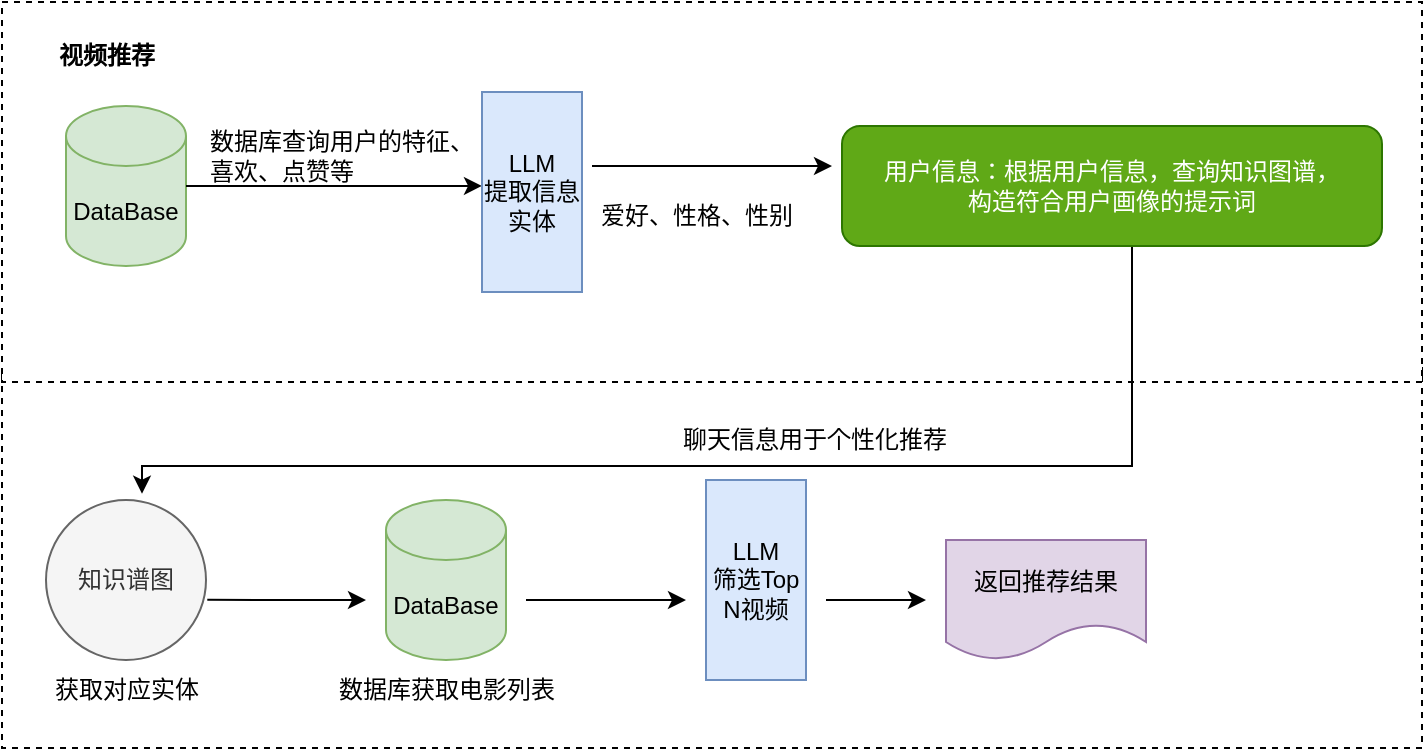 <mxfile version="25.0.3">
  <diagram name="第 1 页" id="mWp_3e-Q2JUIQDOUSWmZ">
    <mxGraphModel dx="1213" dy="734" grid="1" gridSize="10" guides="1" tooltips="1" connect="1" arrows="1" fold="1" page="1" pageScale="1" pageWidth="827" pageHeight="1169" math="0" shadow="0">
      <root>
        <mxCell id="0" />
        <mxCell id="1" parent="0" />
        <mxCell id="4GJfoyeIHamDvMtHocM3-2" value="" style="rounded=0;whiteSpace=wrap;html=1;dashed=1;" vertex="1" parent="1">
          <mxGeometry x="100" y="461" width="710" height="190" as="geometry" />
        </mxCell>
        <mxCell id="4GJfoyeIHamDvMtHocM3-3" value="" style="rounded=0;whiteSpace=wrap;html=1;dashed=1;" vertex="1" parent="1">
          <mxGeometry x="100" y="278" width="710" height="190" as="geometry" />
        </mxCell>
        <mxCell id="4GJfoyeIHamDvMtHocM3-16" style="edgeStyle=orthogonalEdgeStyle;rounded=0;orthogonalLoop=1;jettySize=auto;html=1;entryX=0.159;entryY=0.624;entryDx=0;entryDy=0;entryPerimeter=0;exitX=0.5;exitY=1;exitDx=0;exitDy=0;" edge="1" parent="1" source="4GJfoyeIHamDvMtHocM3-18">
          <mxGeometry relative="1" as="geometry">
            <mxPoint x="170.0" y="523.872" as="targetPoint" />
            <mxPoint x="662" y="228" as="sourcePoint" />
            <Array as="points">
              <mxPoint x="665" y="510" />
              <mxPoint x="170" y="510" />
            </Array>
          </mxGeometry>
        </mxCell>
        <mxCell id="4GJfoyeIHamDvMtHocM3-17" value="&lt;font style=&quot;font-size: 12px;&quot;&gt;聊天信息用于个性化推荐&lt;/font&gt;" style="edgeLabel;html=1;align=center;verticalAlign=middle;resizable=0;points=[];" vertex="1" connectable="0" parent="4GJfoyeIHamDvMtHocM3-16">
          <mxGeometry x="0.296" y="7" relative="1" as="geometry">
            <mxPoint x="128" y="-20" as="offset" />
          </mxGeometry>
        </mxCell>
        <mxCell id="4GJfoyeIHamDvMtHocM3-18" value="&lt;div&gt;&lt;div&gt;用户信息：根据用户信息，查询知识图谱，&lt;/div&gt;&lt;/div&gt;&lt;div&gt;构造符合用户画像的提示词&lt;/div&gt;" style="rounded=1;whiteSpace=wrap;html=1;fillColor=#60a917;fontColor=#ffffff;strokeColor=#2D7600;" vertex="1" parent="1">
          <mxGeometry x="520" y="340" width="270" height="60" as="geometry" />
        </mxCell>
        <mxCell id="4GJfoyeIHamDvMtHocM3-22" value="知识谱图" style="ellipse;whiteSpace=wrap;html=1;aspect=fixed;fillColor=#f5f5f5;fontColor=#333333;strokeColor=#666666;" vertex="1" parent="1">
          <mxGeometry x="122" y="527" width="80" height="80" as="geometry" />
        </mxCell>
        <mxCell id="4GJfoyeIHamDvMtHocM3-23" value="获取对应实体" style="text;html=1;align=center;verticalAlign=middle;resizable=0;points=[];autosize=1;strokeColor=none;fillColor=none;" vertex="1" parent="1">
          <mxGeometry x="112" y="607" width="100" height="30" as="geometry" />
        </mxCell>
        <mxCell id="4GJfoyeIHamDvMtHocM3-24" value="" style="endArrow=classic;html=1;rounded=0;exitX=1.008;exitY=0.624;exitDx=0;exitDy=0;exitPerimeter=0;" edge="1" parent="1" source="4GJfoyeIHamDvMtHocM3-22">
          <mxGeometry width="50" height="50" relative="1" as="geometry">
            <mxPoint x="362" y="617" as="sourcePoint" />
            <mxPoint x="282" y="577" as="targetPoint" />
          </mxGeometry>
        </mxCell>
        <mxCell id="4GJfoyeIHamDvMtHocM3-25" value="DataBase" style="shape=cylinder3;whiteSpace=wrap;html=1;boundedLbl=1;backgroundOutline=1;size=15;fillColor=#d5e8d4;strokeColor=#82b366;" vertex="1" parent="1">
          <mxGeometry x="292" y="527" width="60" height="80" as="geometry" />
        </mxCell>
        <mxCell id="4GJfoyeIHamDvMtHocM3-26" value="数据库获取电影列表" style="text;html=1;align=center;verticalAlign=middle;resizable=0;points=[];autosize=1;strokeColor=none;fillColor=none;" vertex="1" parent="1">
          <mxGeometry x="257" y="607" width="130" height="30" as="geometry" />
        </mxCell>
        <mxCell id="4GJfoyeIHamDvMtHocM3-27" value="" style="endArrow=classic;html=1;rounded=0;" edge="1" parent="1">
          <mxGeometry width="50" height="50" relative="1" as="geometry">
            <mxPoint x="362" y="577" as="sourcePoint" />
            <mxPoint x="442" y="577" as="targetPoint" />
          </mxGeometry>
        </mxCell>
        <mxCell id="4GJfoyeIHamDvMtHocM3-28" value="LLM&lt;div&gt;筛选Top N视频&lt;/div&gt;" style="rounded=0;whiteSpace=wrap;html=1;fillColor=#dae8fc;strokeColor=#6c8ebf;" vertex="1" parent="1">
          <mxGeometry x="452" y="517" width="50" height="100" as="geometry" />
        </mxCell>
        <mxCell id="4GJfoyeIHamDvMtHocM3-29" value="" style="endArrow=classic;html=1;rounded=0;" edge="1" parent="1">
          <mxGeometry width="50" height="50" relative="1" as="geometry">
            <mxPoint x="512" y="577" as="sourcePoint" />
            <mxPoint x="562" y="577" as="targetPoint" />
          </mxGeometry>
        </mxCell>
        <mxCell id="4GJfoyeIHamDvMtHocM3-30" value="返回推荐结果" style="shape=document;whiteSpace=wrap;html=1;boundedLbl=1;fillColor=#e1d5e7;strokeColor=#9673a6;" vertex="1" parent="1">
          <mxGeometry x="572" y="547" width="100" height="60" as="geometry" />
        </mxCell>
        <mxCell id="4GJfoyeIHamDvMtHocM3-35" value="DataBase" style="shape=cylinder3;whiteSpace=wrap;html=1;boundedLbl=1;backgroundOutline=1;size=15;fillColor=#d5e8d4;strokeColor=#82b366;" vertex="1" parent="1">
          <mxGeometry x="132" y="330" width="60" height="80" as="geometry" />
        </mxCell>
        <mxCell id="4GJfoyeIHamDvMtHocM3-37" value="&lt;b&gt;视频推荐&lt;/b&gt;" style="text;html=1;align=center;verticalAlign=middle;whiteSpace=wrap;rounded=0;" vertex="1" parent="1">
          <mxGeometry x="113" y="290" width="79" height="30" as="geometry" />
        </mxCell>
        <mxCell id="4GJfoyeIHamDvMtHocM3-39" value="" style="endArrow=classic;html=1;rounded=0;entryX=0.338;entryY=0.484;entryDx=0;entryDy=0;entryPerimeter=0;" edge="1" parent="1" source="4GJfoyeIHamDvMtHocM3-35" target="4GJfoyeIHamDvMtHocM3-3">
          <mxGeometry width="50" height="50" relative="1" as="geometry">
            <mxPoint x="192" y="420" as="sourcePoint" />
            <mxPoint x="262.711" y="370" as="targetPoint" />
          </mxGeometry>
        </mxCell>
        <mxCell id="4GJfoyeIHamDvMtHocM3-40" value="数据库查询用户的特征、&lt;div&gt;喜欢、点赞等&lt;/div&gt;" style="text;html=1;align=left;verticalAlign=middle;whiteSpace=wrap;rounded=0;" vertex="1" parent="1">
          <mxGeometry x="202" y="340" width="218" height="30" as="geometry" />
        </mxCell>
        <mxCell id="4GJfoyeIHamDvMtHocM3-42" value="LLM&lt;div&gt;提取信息实体&lt;/div&gt;" style="rounded=0;whiteSpace=wrap;html=1;fillColor=#dae8fc;strokeColor=#6c8ebf;" vertex="1" parent="1">
          <mxGeometry x="340" y="323" width="50" height="100" as="geometry" />
        </mxCell>
        <mxCell id="4GJfoyeIHamDvMtHocM3-43" value="" style="endArrow=classic;html=1;rounded=0;" edge="1" parent="1">
          <mxGeometry width="50" height="50" relative="1" as="geometry">
            <mxPoint x="395" y="360" as="sourcePoint" />
            <mxPoint x="515" y="360" as="targetPoint" />
            <Array as="points">
              <mxPoint x="515" y="360" />
            </Array>
          </mxGeometry>
        </mxCell>
        <mxCell id="4GJfoyeIHamDvMtHocM3-44" value="爱好、性格、性别" style="text;html=1;align=center;verticalAlign=middle;resizable=0;points=[];autosize=1;strokeColor=none;fillColor=none;" vertex="1" parent="1">
          <mxGeometry x="387" y="370" width="120" height="30" as="geometry" />
        </mxCell>
      </root>
    </mxGraphModel>
  </diagram>
</mxfile>
